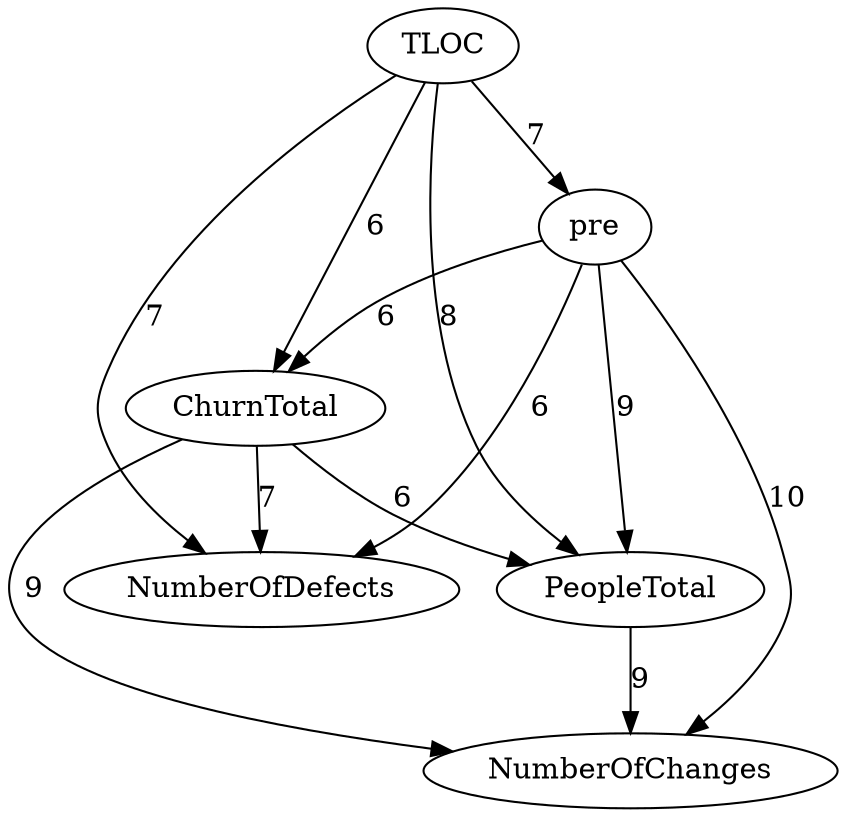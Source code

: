 digraph {
pre -> NumberOfChanges[label="10",weight="10"];
PeopleTotal -> NumberOfChanges[label="9",weight="9"];
ChurnTotal -> NumberOfChanges[label="9",weight="9"];
pre -> PeopleTotal[label="9",weight="9"];
TLOC -> PeopleTotal[label="8",weight="8"];
ChurnTotal -> NumberOfDefects[label="7",weight="7"];
TLOC -> NumberOfDefects[label="7",weight="7"];
TLOC -> pre[label="7",weight="7"];
ChurnTotal -> PeopleTotal[label="6",weight="6"];
pre -> ChurnTotal[label="6",weight="6"];
pre -> NumberOfDefects[label="6",weight="6"];
TLOC -> ChurnTotal[label="6",weight="6"];
}